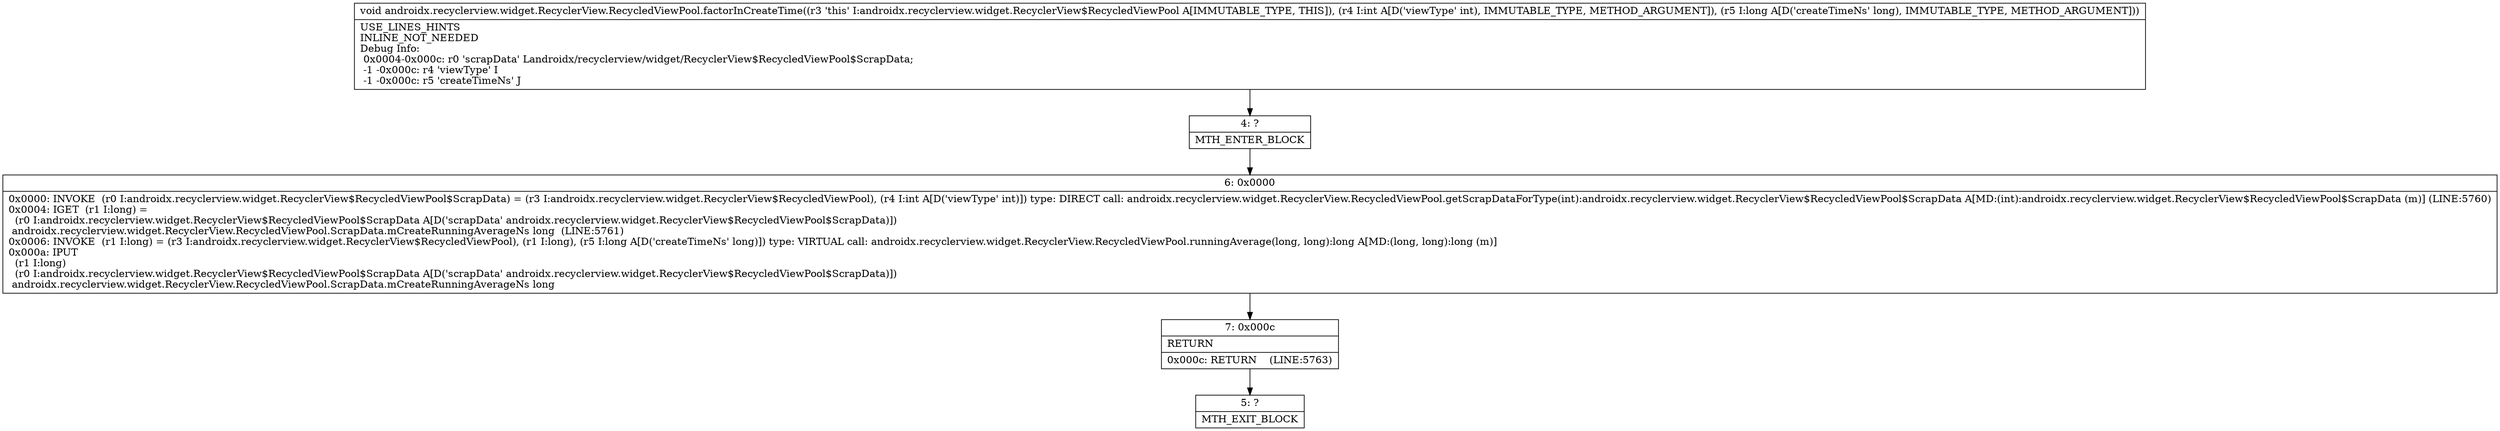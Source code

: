 digraph "CFG forandroidx.recyclerview.widget.RecyclerView.RecycledViewPool.factorInCreateTime(IJ)V" {
Node_4 [shape=record,label="{4\:\ ?|MTH_ENTER_BLOCK\l}"];
Node_6 [shape=record,label="{6\:\ 0x0000|0x0000: INVOKE  (r0 I:androidx.recyclerview.widget.RecyclerView$RecycledViewPool$ScrapData) = (r3 I:androidx.recyclerview.widget.RecyclerView$RecycledViewPool), (r4 I:int A[D('viewType' int)]) type: DIRECT call: androidx.recyclerview.widget.RecyclerView.RecycledViewPool.getScrapDataForType(int):androidx.recyclerview.widget.RecyclerView$RecycledViewPool$ScrapData A[MD:(int):androidx.recyclerview.widget.RecyclerView$RecycledViewPool$ScrapData (m)] (LINE:5760)\l0x0004: IGET  (r1 I:long) = \l  (r0 I:androidx.recyclerview.widget.RecyclerView$RecycledViewPool$ScrapData A[D('scrapData' androidx.recyclerview.widget.RecyclerView$RecycledViewPool$ScrapData)])\l androidx.recyclerview.widget.RecyclerView.RecycledViewPool.ScrapData.mCreateRunningAverageNs long  (LINE:5761)\l0x0006: INVOKE  (r1 I:long) = (r3 I:androidx.recyclerview.widget.RecyclerView$RecycledViewPool), (r1 I:long), (r5 I:long A[D('createTimeNs' long)]) type: VIRTUAL call: androidx.recyclerview.widget.RecyclerView.RecycledViewPool.runningAverage(long, long):long A[MD:(long, long):long (m)]\l0x000a: IPUT  \l  (r1 I:long)\l  (r0 I:androidx.recyclerview.widget.RecyclerView$RecycledViewPool$ScrapData A[D('scrapData' androidx.recyclerview.widget.RecyclerView$RecycledViewPool$ScrapData)])\l androidx.recyclerview.widget.RecyclerView.RecycledViewPool.ScrapData.mCreateRunningAverageNs long \l}"];
Node_7 [shape=record,label="{7\:\ 0x000c|RETURN\l|0x000c: RETURN    (LINE:5763)\l}"];
Node_5 [shape=record,label="{5\:\ ?|MTH_EXIT_BLOCK\l}"];
MethodNode[shape=record,label="{void androidx.recyclerview.widget.RecyclerView.RecycledViewPool.factorInCreateTime((r3 'this' I:androidx.recyclerview.widget.RecyclerView$RecycledViewPool A[IMMUTABLE_TYPE, THIS]), (r4 I:int A[D('viewType' int), IMMUTABLE_TYPE, METHOD_ARGUMENT]), (r5 I:long A[D('createTimeNs' long), IMMUTABLE_TYPE, METHOD_ARGUMENT]))  | USE_LINES_HINTS\lINLINE_NOT_NEEDED\lDebug Info:\l  0x0004\-0x000c: r0 'scrapData' Landroidx\/recyclerview\/widget\/RecyclerView$RecycledViewPool$ScrapData;\l  \-1 \-0x000c: r4 'viewType' I\l  \-1 \-0x000c: r5 'createTimeNs' J\l}"];
MethodNode -> Node_4;Node_4 -> Node_6;
Node_6 -> Node_7;
Node_7 -> Node_5;
}

